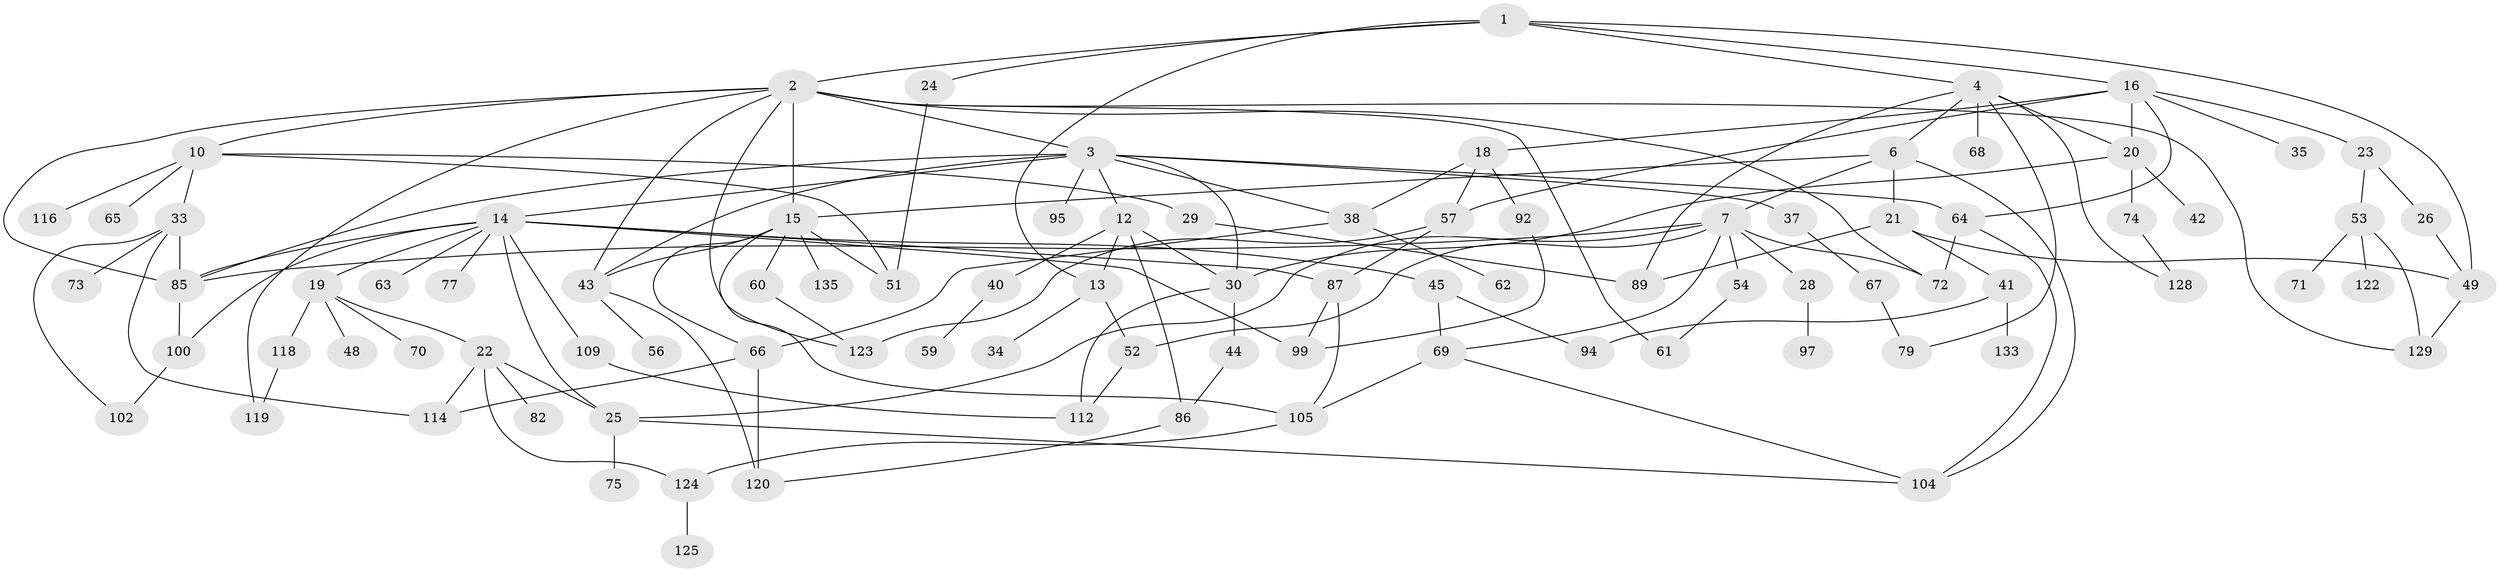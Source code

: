 // Generated by graph-tools (version 1.1) at 2025/23/03/03/25 07:23:33]
// undirected, 91 vertices, 144 edges
graph export_dot {
graph [start="1"]
  node [color=gray90,style=filled];
  1 [super="+8"];
  2 [super="+9"];
  3 [super="+5"];
  4 [super="+78"];
  6 [super="+126"];
  7 [super="+76"];
  10 [super="+11"];
  12 [super="+103"];
  13 [super="+101"];
  14 [super="+17"];
  15 [super="+50"];
  16 [super="+31"];
  18 [super="+84"];
  19 [super="+36"];
  20 [super="+47"];
  21;
  22 [super="+55"];
  23;
  24;
  25 [super="+27"];
  26 [super="+32"];
  28;
  29;
  30 [super="+107"];
  33 [super="+39"];
  34;
  35 [super="+134"];
  37 [super="+83"];
  38 [super="+58"];
  40;
  41;
  42;
  43 [super="+46"];
  44;
  45;
  48;
  49;
  51 [super="+115"];
  52 [super="+130"];
  53;
  54;
  56 [super="+93"];
  57;
  59 [super="+90"];
  60;
  61 [super="+121"];
  62 [super="+127"];
  63;
  64 [super="+96"];
  65;
  66 [super="+91"];
  67;
  68;
  69 [super="+98"];
  70 [super="+80"];
  71;
  72;
  73;
  74 [super="+81"];
  75;
  77;
  79;
  82;
  85 [super="+111"];
  86 [super="+88"];
  87 [super="+106"];
  89;
  92 [super="+110"];
  94;
  95;
  97;
  99 [super="+131"];
  100;
  102 [super="+108"];
  104 [super="+132"];
  105 [super="+113"];
  109 [super="+117"];
  112;
  114;
  116;
  118;
  119;
  120;
  122;
  123;
  124;
  125;
  128;
  129;
  133;
  135;
  1 -- 2;
  1 -- 4;
  1 -- 13;
  1 -- 16;
  1 -- 24;
  1 -- 49;
  2 -- 3;
  2 -- 61;
  2 -- 72;
  2 -- 119;
  2 -- 129;
  2 -- 123;
  2 -- 15;
  2 -- 10;
  2 -- 85;
  2 -- 43;
  3 -- 12;
  3 -- 95;
  3 -- 43;
  3 -- 64;
  3 -- 37;
  3 -- 85;
  3 -- 30;
  3 -- 14;
  3 -- 38;
  4 -- 6;
  4 -- 68;
  4 -- 79;
  4 -- 128;
  4 -- 89;
  4 -- 20;
  6 -- 7;
  6 -- 15;
  6 -- 21;
  6 -- 104;
  7 -- 25;
  7 -- 28;
  7 -- 54;
  7 -- 69;
  7 -- 72;
  7 -- 85;
  7 -- 52;
  10 -- 29;
  10 -- 65;
  10 -- 116;
  10 -- 33;
  10 -- 51;
  12 -- 40;
  12 -- 13;
  12 -- 86;
  12 -- 30;
  13 -- 34;
  13 -- 52;
  14 -- 19;
  14 -- 63;
  14 -- 87;
  14 -- 109;
  14 -- 100;
  14 -- 99;
  14 -- 45;
  14 -- 77;
  14 -- 85;
  14 -- 25;
  15 -- 43;
  15 -- 51;
  15 -- 105;
  15 -- 66;
  15 -- 135;
  15 -- 60;
  16 -- 18;
  16 -- 20;
  16 -- 23;
  16 -- 57;
  16 -- 35;
  16 -- 64;
  18 -- 38;
  18 -- 57;
  18 -- 92;
  19 -- 22;
  19 -- 48;
  19 -- 70;
  19 -- 118;
  20 -- 30;
  20 -- 42;
  20 -- 74;
  21 -- 41;
  21 -- 89;
  21 -- 49;
  22 -- 114;
  22 -- 25;
  22 -- 82;
  22 -- 124;
  23 -- 26;
  23 -- 53;
  24 -- 51;
  25 -- 75;
  25 -- 104;
  26 -- 49;
  28 -- 97;
  29 -- 89;
  30 -- 44;
  30 -- 112;
  33 -- 73;
  33 -- 102;
  33 -- 114;
  33 -- 85;
  37 -- 67;
  38 -- 62;
  38 -- 66;
  40 -- 59;
  41 -- 94;
  41 -- 133;
  43 -- 56;
  43 -- 120;
  44 -- 86;
  45 -- 94;
  45 -- 69;
  49 -- 129;
  52 -- 112;
  53 -- 71;
  53 -- 122;
  53 -- 129;
  54 -- 61;
  57 -- 123;
  57 -- 87;
  60 -- 123;
  64 -- 72;
  64 -- 104;
  66 -- 114;
  66 -- 120;
  67 -- 79;
  69 -- 105;
  69 -- 104;
  74 -- 128;
  85 -- 100;
  86 -- 120;
  87 -- 105;
  87 -- 99;
  92 -- 99;
  100 -- 102;
  105 -- 124;
  109 -- 112;
  118 -- 119;
  124 -- 125;
}
